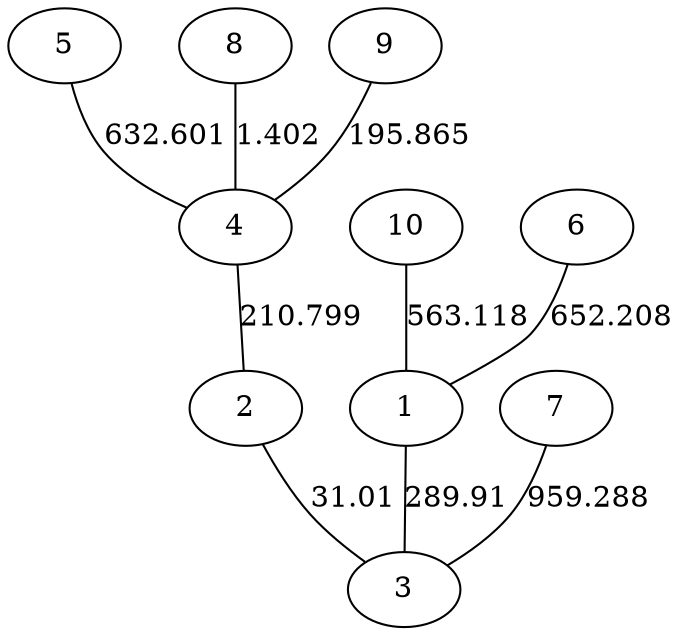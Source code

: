 graph x {
5 -- 4[label=632.601];
8 -- 4[label=1.402];
9 -- 4[label=195.865];
4 -- 2[label=210.799];
2 -- 3[label=31.01];
1 -- 3[label=289.91];
10 -- 1[label=563.118];
6 -- 1[label=652.208];
7 -- 3[label=959.288];
}